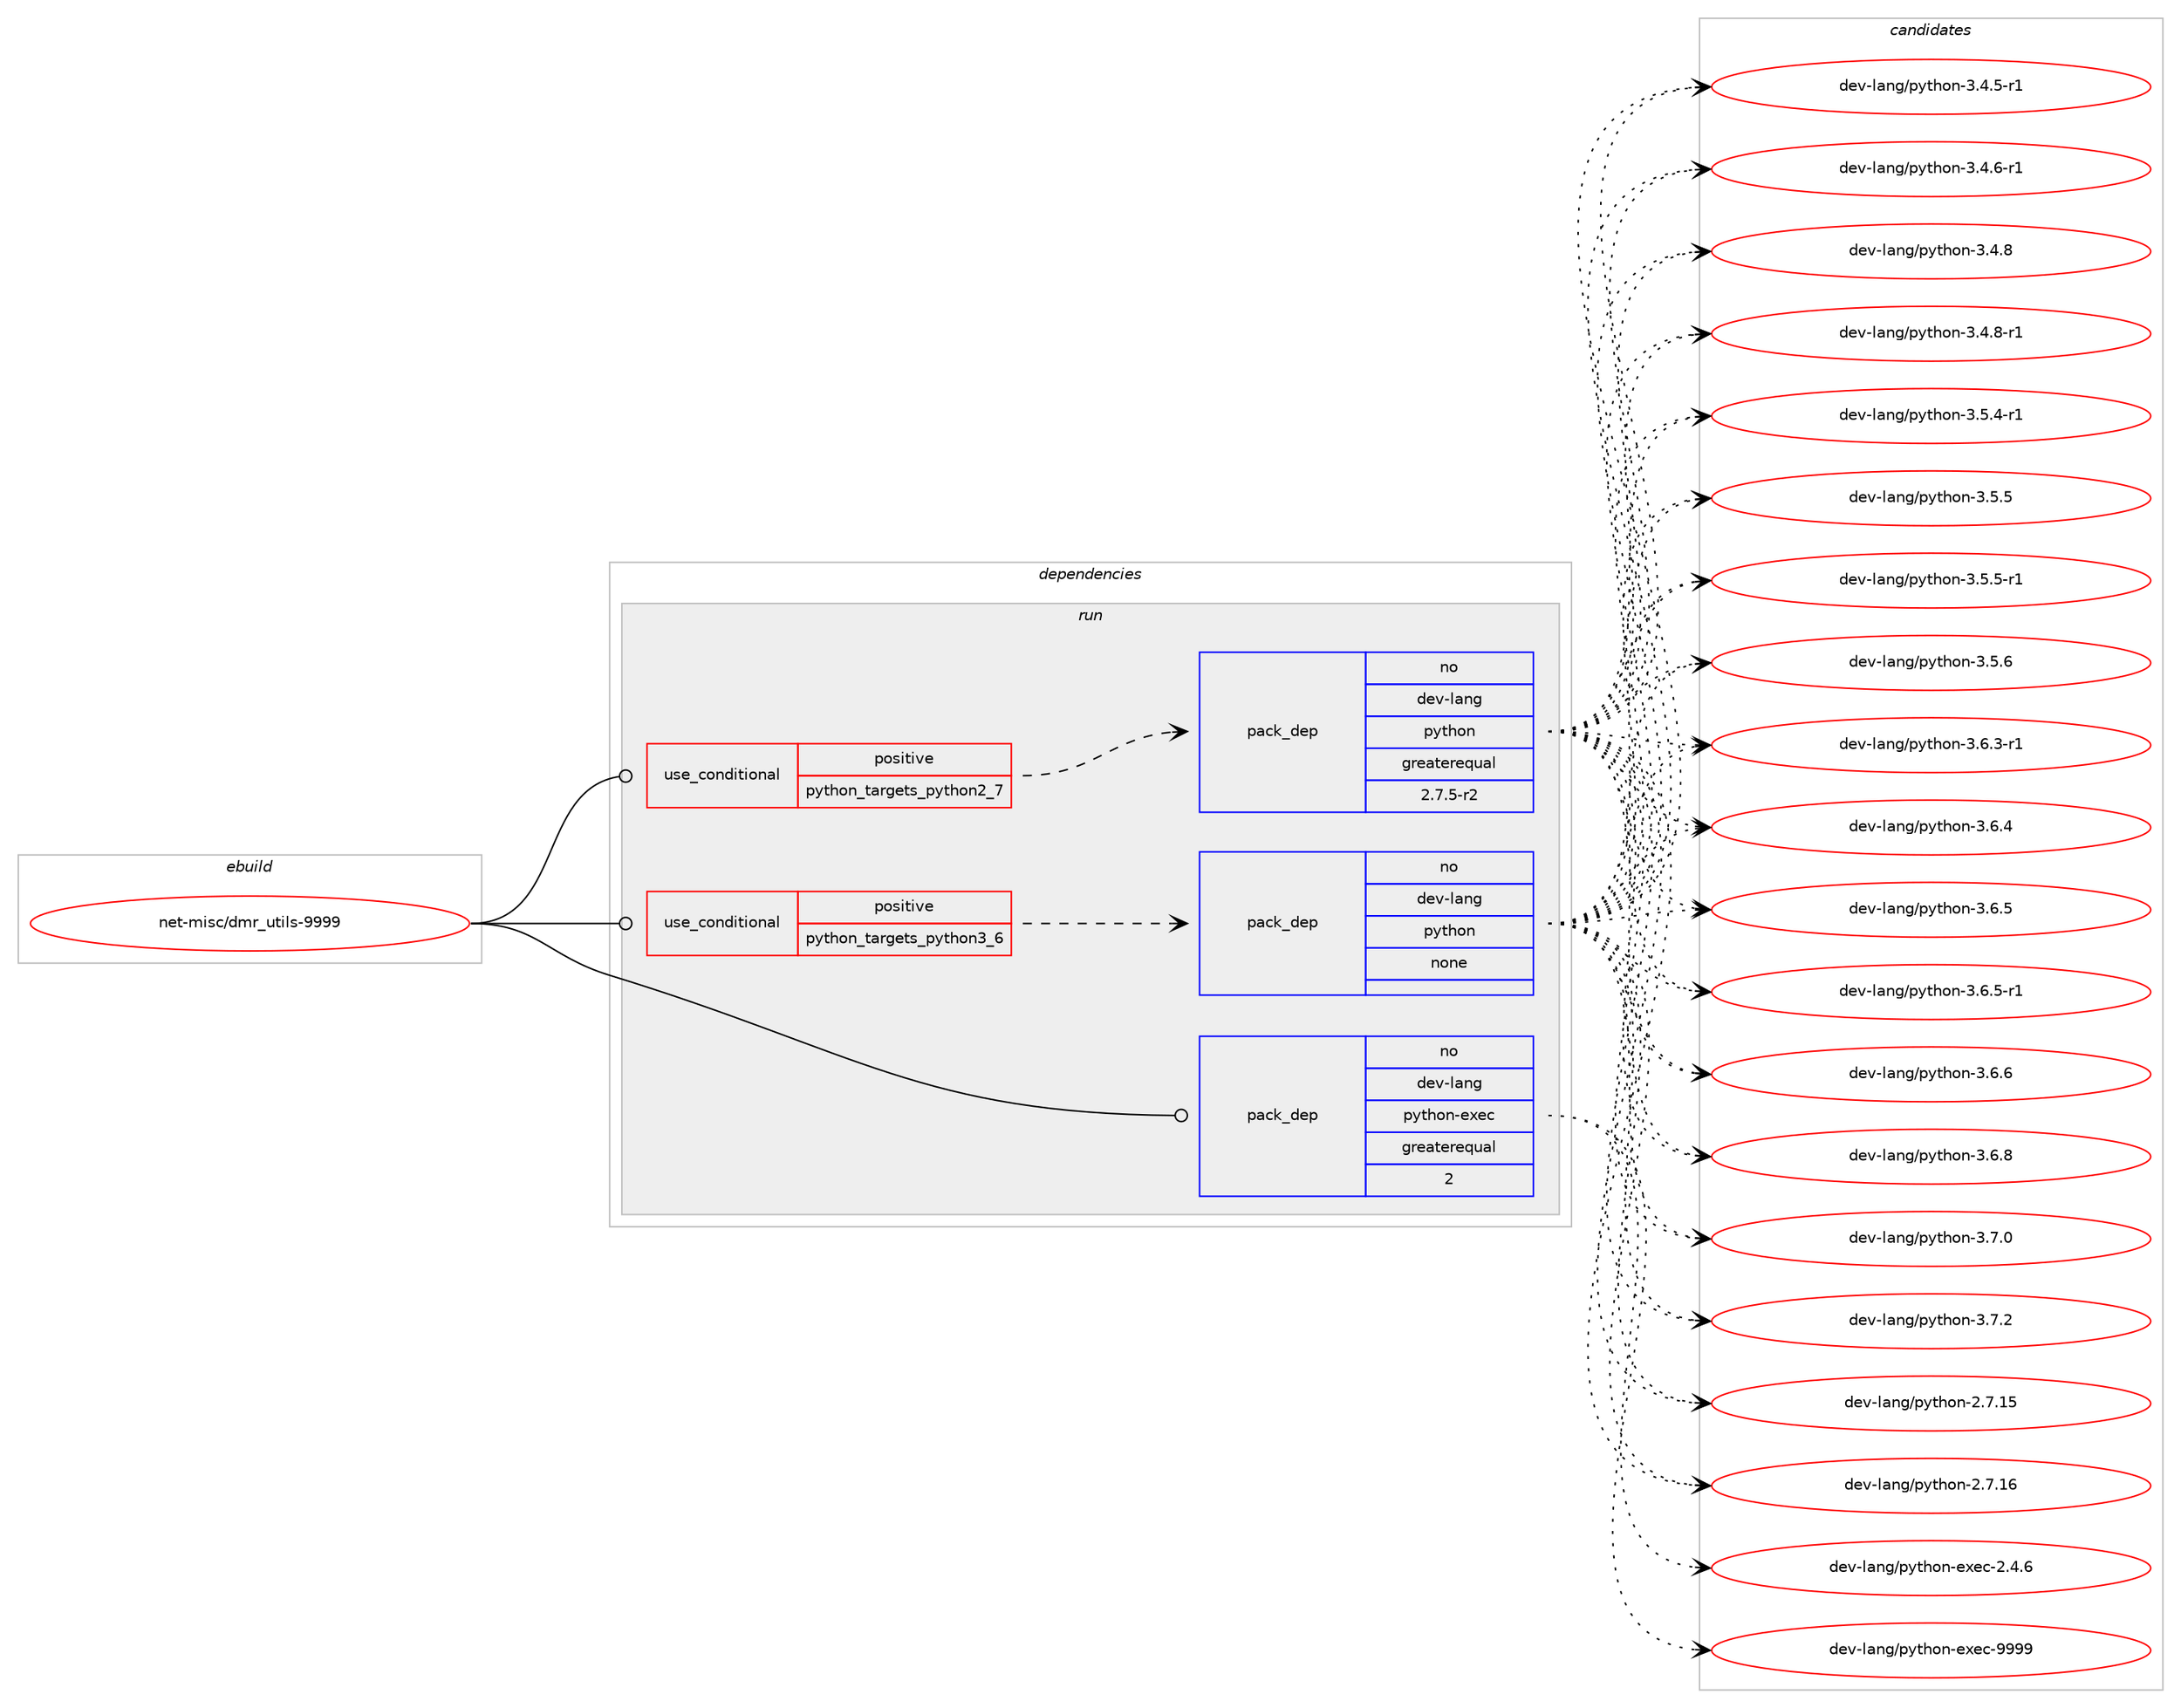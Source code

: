 digraph prolog {

# *************
# Graph options
# *************

newrank=true;
concentrate=true;
compound=true;
graph [rankdir=LR,fontname=Helvetica,fontsize=10,ranksep=1.5];#, ranksep=2.5, nodesep=0.2];
edge  [arrowhead=vee];
node  [fontname=Helvetica,fontsize=10];

# **********
# The ebuild
# **********

subgraph cluster_leftcol {
color=gray;
rank=same;
label=<<i>ebuild</i>>;
id [label="net-misc/dmr_utils-9999", color=red, width=4, href="../net-misc/dmr_utils-9999.svg"];
}

# ****************
# The dependencies
# ****************

subgraph cluster_midcol {
color=gray;
label=<<i>dependencies</i>>;
subgraph cluster_compile {
fillcolor="#eeeeee";
style=filled;
label=<<i>compile</i>>;
}
subgraph cluster_compileandrun {
fillcolor="#eeeeee";
style=filled;
label=<<i>compile and run</i>>;
}
subgraph cluster_run {
fillcolor="#eeeeee";
style=filled;
label=<<i>run</i>>;
subgraph cond448122 {
dependency1667088 [label=<<TABLE BORDER="0" CELLBORDER="1" CELLSPACING="0" CELLPADDING="4"><TR><TD ROWSPAN="3" CELLPADDING="10">use_conditional</TD></TR><TR><TD>positive</TD></TR><TR><TD>python_targets_python2_7</TD></TR></TABLE>>, shape=none, color=red];
subgraph pack1191851 {
dependency1667089 [label=<<TABLE BORDER="0" CELLBORDER="1" CELLSPACING="0" CELLPADDING="4" WIDTH="220"><TR><TD ROWSPAN="6" CELLPADDING="30">pack_dep</TD></TR><TR><TD WIDTH="110">no</TD></TR><TR><TD>dev-lang</TD></TR><TR><TD>python</TD></TR><TR><TD>greaterequal</TD></TR><TR><TD>2.7.5-r2</TD></TR></TABLE>>, shape=none, color=blue];
}
dependency1667088:e -> dependency1667089:w [weight=20,style="dashed",arrowhead="vee"];
}
id:e -> dependency1667088:w [weight=20,style="solid",arrowhead="odot"];
subgraph cond448123 {
dependency1667090 [label=<<TABLE BORDER="0" CELLBORDER="1" CELLSPACING="0" CELLPADDING="4"><TR><TD ROWSPAN="3" CELLPADDING="10">use_conditional</TD></TR><TR><TD>positive</TD></TR><TR><TD>python_targets_python3_6</TD></TR></TABLE>>, shape=none, color=red];
subgraph pack1191852 {
dependency1667091 [label=<<TABLE BORDER="0" CELLBORDER="1" CELLSPACING="0" CELLPADDING="4" WIDTH="220"><TR><TD ROWSPAN="6" CELLPADDING="30">pack_dep</TD></TR><TR><TD WIDTH="110">no</TD></TR><TR><TD>dev-lang</TD></TR><TR><TD>python</TD></TR><TR><TD>none</TD></TR><TR><TD></TD></TR></TABLE>>, shape=none, color=blue];
}
dependency1667090:e -> dependency1667091:w [weight=20,style="dashed",arrowhead="vee"];
}
id:e -> dependency1667090:w [weight=20,style="solid",arrowhead="odot"];
subgraph pack1191853 {
dependency1667092 [label=<<TABLE BORDER="0" CELLBORDER="1" CELLSPACING="0" CELLPADDING="4" WIDTH="220"><TR><TD ROWSPAN="6" CELLPADDING="30">pack_dep</TD></TR><TR><TD WIDTH="110">no</TD></TR><TR><TD>dev-lang</TD></TR><TR><TD>python-exec</TD></TR><TR><TD>greaterequal</TD></TR><TR><TD>2</TD></TR></TABLE>>, shape=none, color=blue];
}
id:e -> dependency1667092:w [weight=20,style="solid",arrowhead="odot"];
}
}

# **************
# The candidates
# **************

subgraph cluster_choices {
rank=same;
color=gray;
label=<<i>candidates</i>>;

subgraph choice1191851 {
color=black;
nodesep=1;
choice10010111845108971101034711212111610411111045504655464953 [label="dev-lang/python-2.7.15", color=red, width=4,href="../dev-lang/python-2.7.15.svg"];
choice10010111845108971101034711212111610411111045504655464954 [label="dev-lang/python-2.7.16", color=red, width=4,href="../dev-lang/python-2.7.16.svg"];
choice1001011184510897110103471121211161041111104551465246534511449 [label="dev-lang/python-3.4.5-r1", color=red, width=4,href="../dev-lang/python-3.4.5-r1.svg"];
choice1001011184510897110103471121211161041111104551465246544511449 [label="dev-lang/python-3.4.6-r1", color=red, width=4,href="../dev-lang/python-3.4.6-r1.svg"];
choice100101118451089711010347112121116104111110455146524656 [label="dev-lang/python-3.4.8", color=red, width=4,href="../dev-lang/python-3.4.8.svg"];
choice1001011184510897110103471121211161041111104551465246564511449 [label="dev-lang/python-3.4.8-r1", color=red, width=4,href="../dev-lang/python-3.4.8-r1.svg"];
choice1001011184510897110103471121211161041111104551465346524511449 [label="dev-lang/python-3.5.4-r1", color=red, width=4,href="../dev-lang/python-3.5.4-r1.svg"];
choice100101118451089711010347112121116104111110455146534653 [label="dev-lang/python-3.5.5", color=red, width=4,href="../dev-lang/python-3.5.5.svg"];
choice1001011184510897110103471121211161041111104551465346534511449 [label="dev-lang/python-3.5.5-r1", color=red, width=4,href="../dev-lang/python-3.5.5-r1.svg"];
choice100101118451089711010347112121116104111110455146534654 [label="dev-lang/python-3.5.6", color=red, width=4,href="../dev-lang/python-3.5.6.svg"];
choice1001011184510897110103471121211161041111104551465446514511449 [label="dev-lang/python-3.6.3-r1", color=red, width=4,href="../dev-lang/python-3.6.3-r1.svg"];
choice100101118451089711010347112121116104111110455146544652 [label="dev-lang/python-3.6.4", color=red, width=4,href="../dev-lang/python-3.6.4.svg"];
choice100101118451089711010347112121116104111110455146544653 [label="dev-lang/python-3.6.5", color=red, width=4,href="../dev-lang/python-3.6.5.svg"];
choice1001011184510897110103471121211161041111104551465446534511449 [label="dev-lang/python-3.6.5-r1", color=red, width=4,href="../dev-lang/python-3.6.5-r1.svg"];
choice100101118451089711010347112121116104111110455146544654 [label="dev-lang/python-3.6.6", color=red, width=4,href="../dev-lang/python-3.6.6.svg"];
choice100101118451089711010347112121116104111110455146544656 [label="dev-lang/python-3.6.8", color=red, width=4,href="../dev-lang/python-3.6.8.svg"];
choice100101118451089711010347112121116104111110455146554648 [label="dev-lang/python-3.7.0", color=red, width=4,href="../dev-lang/python-3.7.0.svg"];
choice100101118451089711010347112121116104111110455146554650 [label="dev-lang/python-3.7.2", color=red, width=4,href="../dev-lang/python-3.7.2.svg"];
dependency1667089:e -> choice10010111845108971101034711212111610411111045504655464953:w [style=dotted,weight="100"];
dependency1667089:e -> choice10010111845108971101034711212111610411111045504655464954:w [style=dotted,weight="100"];
dependency1667089:e -> choice1001011184510897110103471121211161041111104551465246534511449:w [style=dotted,weight="100"];
dependency1667089:e -> choice1001011184510897110103471121211161041111104551465246544511449:w [style=dotted,weight="100"];
dependency1667089:e -> choice100101118451089711010347112121116104111110455146524656:w [style=dotted,weight="100"];
dependency1667089:e -> choice1001011184510897110103471121211161041111104551465246564511449:w [style=dotted,weight="100"];
dependency1667089:e -> choice1001011184510897110103471121211161041111104551465346524511449:w [style=dotted,weight="100"];
dependency1667089:e -> choice100101118451089711010347112121116104111110455146534653:w [style=dotted,weight="100"];
dependency1667089:e -> choice1001011184510897110103471121211161041111104551465346534511449:w [style=dotted,weight="100"];
dependency1667089:e -> choice100101118451089711010347112121116104111110455146534654:w [style=dotted,weight="100"];
dependency1667089:e -> choice1001011184510897110103471121211161041111104551465446514511449:w [style=dotted,weight="100"];
dependency1667089:e -> choice100101118451089711010347112121116104111110455146544652:w [style=dotted,weight="100"];
dependency1667089:e -> choice100101118451089711010347112121116104111110455146544653:w [style=dotted,weight="100"];
dependency1667089:e -> choice1001011184510897110103471121211161041111104551465446534511449:w [style=dotted,weight="100"];
dependency1667089:e -> choice100101118451089711010347112121116104111110455146544654:w [style=dotted,weight="100"];
dependency1667089:e -> choice100101118451089711010347112121116104111110455146544656:w [style=dotted,weight="100"];
dependency1667089:e -> choice100101118451089711010347112121116104111110455146554648:w [style=dotted,weight="100"];
dependency1667089:e -> choice100101118451089711010347112121116104111110455146554650:w [style=dotted,weight="100"];
}
subgraph choice1191852 {
color=black;
nodesep=1;
choice10010111845108971101034711212111610411111045504655464953 [label="dev-lang/python-2.7.15", color=red, width=4,href="../dev-lang/python-2.7.15.svg"];
choice10010111845108971101034711212111610411111045504655464954 [label="dev-lang/python-2.7.16", color=red, width=4,href="../dev-lang/python-2.7.16.svg"];
choice1001011184510897110103471121211161041111104551465246534511449 [label="dev-lang/python-3.4.5-r1", color=red, width=4,href="../dev-lang/python-3.4.5-r1.svg"];
choice1001011184510897110103471121211161041111104551465246544511449 [label="dev-lang/python-3.4.6-r1", color=red, width=4,href="../dev-lang/python-3.4.6-r1.svg"];
choice100101118451089711010347112121116104111110455146524656 [label="dev-lang/python-3.4.8", color=red, width=4,href="../dev-lang/python-3.4.8.svg"];
choice1001011184510897110103471121211161041111104551465246564511449 [label="dev-lang/python-3.4.8-r1", color=red, width=4,href="../dev-lang/python-3.4.8-r1.svg"];
choice1001011184510897110103471121211161041111104551465346524511449 [label="dev-lang/python-3.5.4-r1", color=red, width=4,href="../dev-lang/python-3.5.4-r1.svg"];
choice100101118451089711010347112121116104111110455146534653 [label="dev-lang/python-3.5.5", color=red, width=4,href="../dev-lang/python-3.5.5.svg"];
choice1001011184510897110103471121211161041111104551465346534511449 [label="dev-lang/python-3.5.5-r1", color=red, width=4,href="../dev-lang/python-3.5.5-r1.svg"];
choice100101118451089711010347112121116104111110455146534654 [label="dev-lang/python-3.5.6", color=red, width=4,href="../dev-lang/python-3.5.6.svg"];
choice1001011184510897110103471121211161041111104551465446514511449 [label="dev-lang/python-3.6.3-r1", color=red, width=4,href="../dev-lang/python-3.6.3-r1.svg"];
choice100101118451089711010347112121116104111110455146544652 [label="dev-lang/python-3.6.4", color=red, width=4,href="../dev-lang/python-3.6.4.svg"];
choice100101118451089711010347112121116104111110455146544653 [label="dev-lang/python-3.6.5", color=red, width=4,href="../dev-lang/python-3.6.5.svg"];
choice1001011184510897110103471121211161041111104551465446534511449 [label="dev-lang/python-3.6.5-r1", color=red, width=4,href="../dev-lang/python-3.6.5-r1.svg"];
choice100101118451089711010347112121116104111110455146544654 [label="dev-lang/python-3.6.6", color=red, width=4,href="../dev-lang/python-3.6.6.svg"];
choice100101118451089711010347112121116104111110455146544656 [label="dev-lang/python-3.6.8", color=red, width=4,href="../dev-lang/python-3.6.8.svg"];
choice100101118451089711010347112121116104111110455146554648 [label="dev-lang/python-3.7.0", color=red, width=4,href="../dev-lang/python-3.7.0.svg"];
choice100101118451089711010347112121116104111110455146554650 [label="dev-lang/python-3.7.2", color=red, width=4,href="../dev-lang/python-3.7.2.svg"];
dependency1667091:e -> choice10010111845108971101034711212111610411111045504655464953:w [style=dotted,weight="100"];
dependency1667091:e -> choice10010111845108971101034711212111610411111045504655464954:w [style=dotted,weight="100"];
dependency1667091:e -> choice1001011184510897110103471121211161041111104551465246534511449:w [style=dotted,weight="100"];
dependency1667091:e -> choice1001011184510897110103471121211161041111104551465246544511449:w [style=dotted,weight="100"];
dependency1667091:e -> choice100101118451089711010347112121116104111110455146524656:w [style=dotted,weight="100"];
dependency1667091:e -> choice1001011184510897110103471121211161041111104551465246564511449:w [style=dotted,weight="100"];
dependency1667091:e -> choice1001011184510897110103471121211161041111104551465346524511449:w [style=dotted,weight="100"];
dependency1667091:e -> choice100101118451089711010347112121116104111110455146534653:w [style=dotted,weight="100"];
dependency1667091:e -> choice1001011184510897110103471121211161041111104551465346534511449:w [style=dotted,weight="100"];
dependency1667091:e -> choice100101118451089711010347112121116104111110455146534654:w [style=dotted,weight="100"];
dependency1667091:e -> choice1001011184510897110103471121211161041111104551465446514511449:w [style=dotted,weight="100"];
dependency1667091:e -> choice100101118451089711010347112121116104111110455146544652:w [style=dotted,weight="100"];
dependency1667091:e -> choice100101118451089711010347112121116104111110455146544653:w [style=dotted,weight="100"];
dependency1667091:e -> choice1001011184510897110103471121211161041111104551465446534511449:w [style=dotted,weight="100"];
dependency1667091:e -> choice100101118451089711010347112121116104111110455146544654:w [style=dotted,weight="100"];
dependency1667091:e -> choice100101118451089711010347112121116104111110455146544656:w [style=dotted,weight="100"];
dependency1667091:e -> choice100101118451089711010347112121116104111110455146554648:w [style=dotted,weight="100"];
dependency1667091:e -> choice100101118451089711010347112121116104111110455146554650:w [style=dotted,weight="100"];
}
subgraph choice1191853 {
color=black;
nodesep=1;
choice1001011184510897110103471121211161041111104510112010199455046524654 [label="dev-lang/python-exec-2.4.6", color=red, width=4,href="../dev-lang/python-exec-2.4.6.svg"];
choice10010111845108971101034711212111610411111045101120101994557575757 [label="dev-lang/python-exec-9999", color=red, width=4,href="../dev-lang/python-exec-9999.svg"];
dependency1667092:e -> choice1001011184510897110103471121211161041111104510112010199455046524654:w [style=dotted,weight="100"];
dependency1667092:e -> choice10010111845108971101034711212111610411111045101120101994557575757:w [style=dotted,weight="100"];
}
}

}
